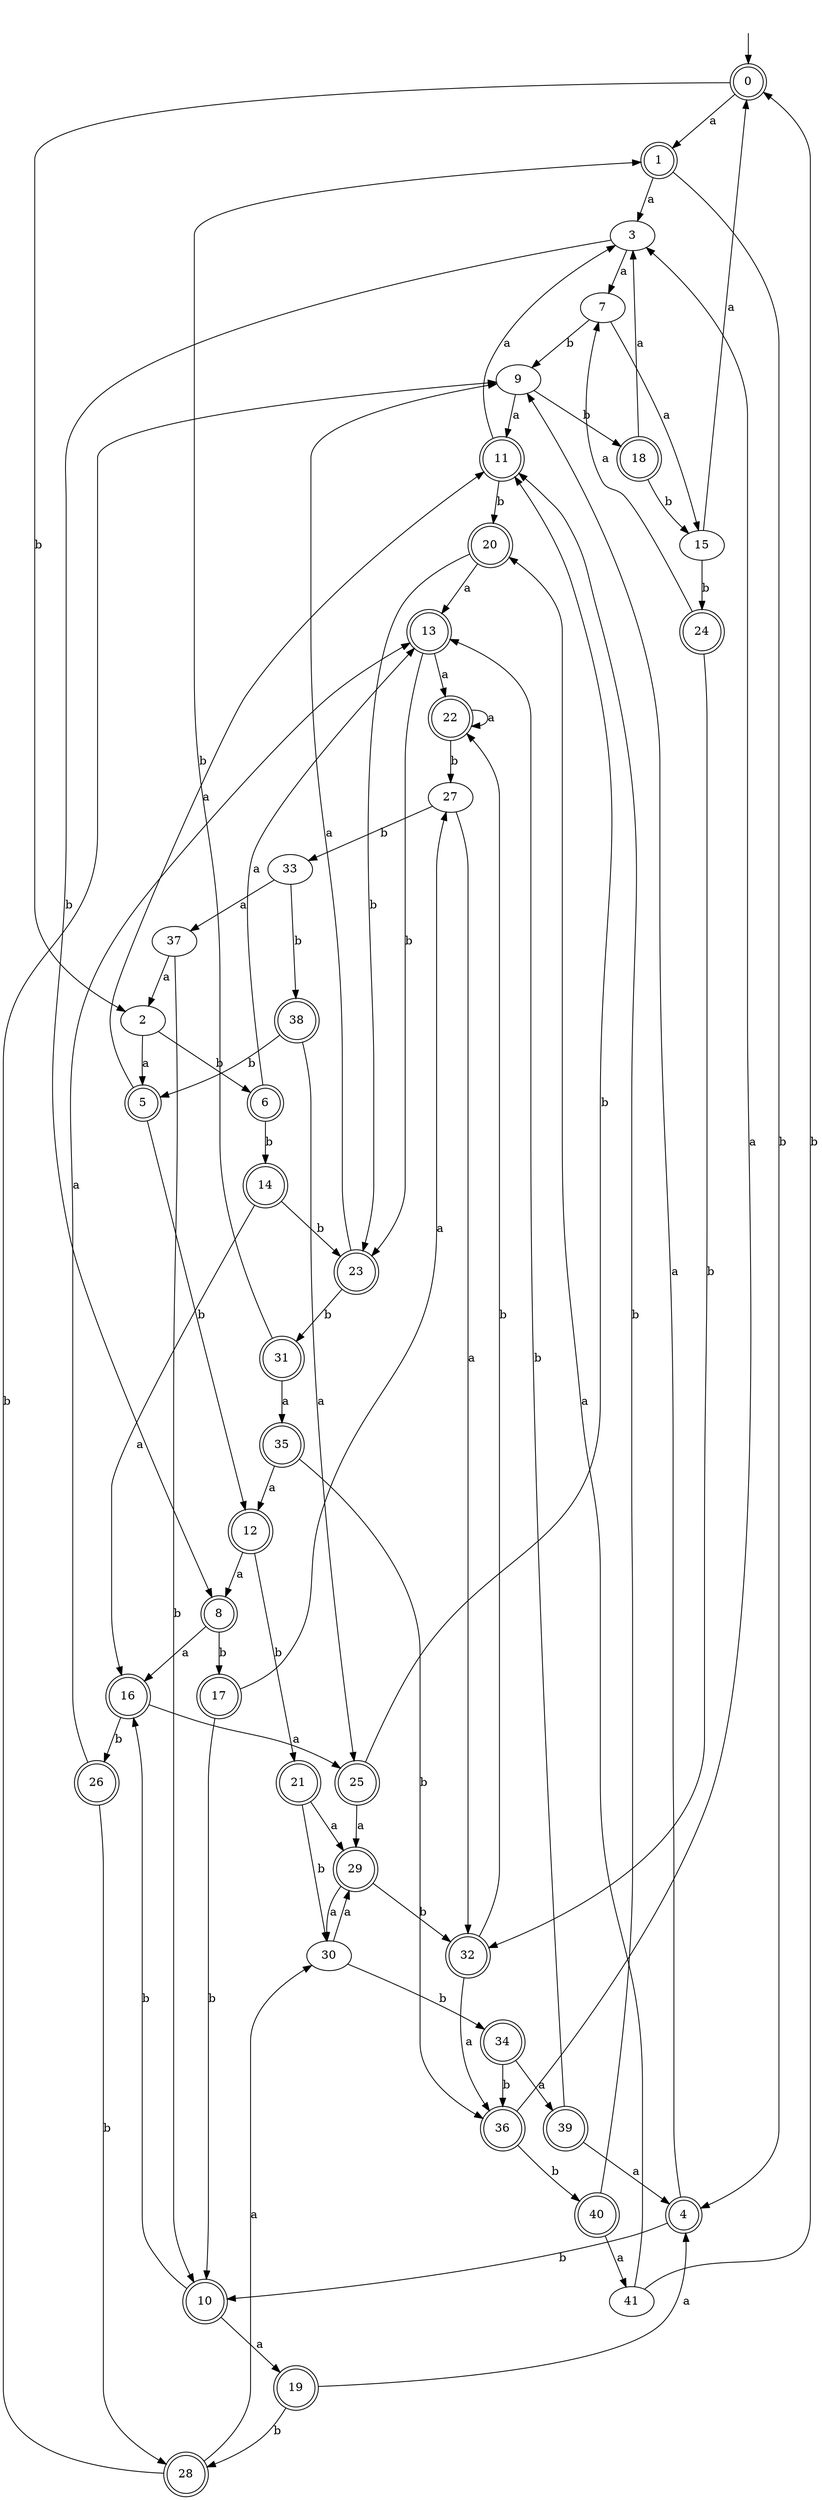 digraph RandomDFA {
  __start0 [label="", shape=none];
  __start0 -> 0 [label=""];
  0 [shape=circle] [shape=doublecircle]
  0 -> 1 [label="a"]
  0 -> 2 [label="b"]
  1 [shape=doublecircle]
  1 -> 3 [label="a"]
  1 -> 4 [label="b"]
  2
  2 -> 5 [label="a"]
  2 -> 6 [label="b"]
  3
  3 -> 7 [label="a"]
  3 -> 8 [label="b"]
  4 [shape=doublecircle]
  4 -> 9 [label="a"]
  4 -> 10 [label="b"]
  5 [shape=doublecircle]
  5 -> 11 [label="a"]
  5 -> 12 [label="b"]
  6 [shape=doublecircle]
  6 -> 13 [label="a"]
  6 -> 14 [label="b"]
  7
  7 -> 15 [label="a"]
  7 -> 9 [label="b"]
  8 [shape=doublecircle]
  8 -> 16 [label="a"]
  8 -> 17 [label="b"]
  9
  9 -> 11 [label="a"]
  9 -> 18 [label="b"]
  10 [shape=doublecircle]
  10 -> 19 [label="a"]
  10 -> 16 [label="b"]
  11 [shape=doublecircle]
  11 -> 3 [label="a"]
  11 -> 20 [label="b"]
  12 [shape=doublecircle]
  12 -> 8 [label="a"]
  12 -> 21 [label="b"]
  13 [shape=doublecircle]
  13 -> 22 [label="a"]
  13 -> 23 [label="b"]
  14 [shape=doublecircle]
  14 -> 16 [label="a"]
  14 -> 23 [label="b"]
  15
  15 -> 0 [label="a"]
  15 -> 24 [label="b"]
  16 [shape=doublecircle]
  16 -> 25 [label="a"]
  16 -> 26 [label="b"]
  17 [shape=doublecircle]
  17 -> 27 [label="a"]
  17 -> 10 [label="b"]
  18 [shape=doublecircle]
  18 -> 3 [label="a"]
  18 -> 15 [label="b"]
  19 [shape=doublecircle]
  19 -> 4 [label="a"]
  19 -> 28 [label="b"]
  20 [shape=doublecircle]
  20 -> 13 [label="a"]
  20 -> 23 [label="b"]
  21 [shape=doublecircle]
  21 -> 29 [label="a"]
  21 -> 30 [label="b"]
  22 [shape=doublecircle]
  22 -> 22 [label="a"]
  22 -> 27 [label="b"]
  23 [shape=doublecircle]
  23 -> 9 [label="a"]
  23 -> 31 [label="b"]
  24 [shape=doublecircle]
  24 -> 7 [label="a"]
  24 -> 32 [label="b"]
  25 [shape=doublecircle]
  25 -> 29 [label="a"]
  25 -> 11 [label="b"]
  26 [shape=doublecircle]
  26 -> 13 [label="a"]
  26 -> 28 [label="b"]
  27
  27 -> 32 [label="a"]
  27 -> 33 [label="b"]
  28 [shape=doublecircle]
  28 -> 30 [label="a"]
  28 -> 9 [label="b"]
  29 [shape=doublecircle]
  29 -> 30 [label="a"]
  29 -> 32 [label="b"]
  30
  30 -> 29 [label="a"]
  30 -> 34 [label="b"]
  31 [shape=doublecircle]
  31 -> 35 [label="a"]
  31 -> 1 [label="b"]
  32 [shape=doublecircle]
  32 -> 36 [label="a"]
  32 -> 22 [label="b"]
  33
  33 -> 37 [label="a"]
  33 -> 38 [label="b"]
  34 [shape=doublecircle]
  34 -> 39 [label="a"]
  34 -> 36 [label="b"]
  35 [shape=doublecircle]
  35 -> 12 [label="a"]
  35 -> 36 [label="b"]
  36 [shape=doublecircle]
  36 -> 3 [label="a"]
  36 -> 40 [label="b"]
  37
  37 -> 2 [label="a"]
  37 -> 10 [label="b"]
  38 [shape=doublecircle]
  38 -> 25 [label="a"]
  38 -> 5 [label="b"]
  39 [shape=doublecircle]
  39 -> 4 [label="a"]
  39 -> 13 [label="b"]
  40 [shape=doublecircle]
  40 -> 41 [label="a"]
  40 -> 11 [label="b"]
  41
  41 -> 20 [label="a"]
  41 -> 0 [label="b"]
}
